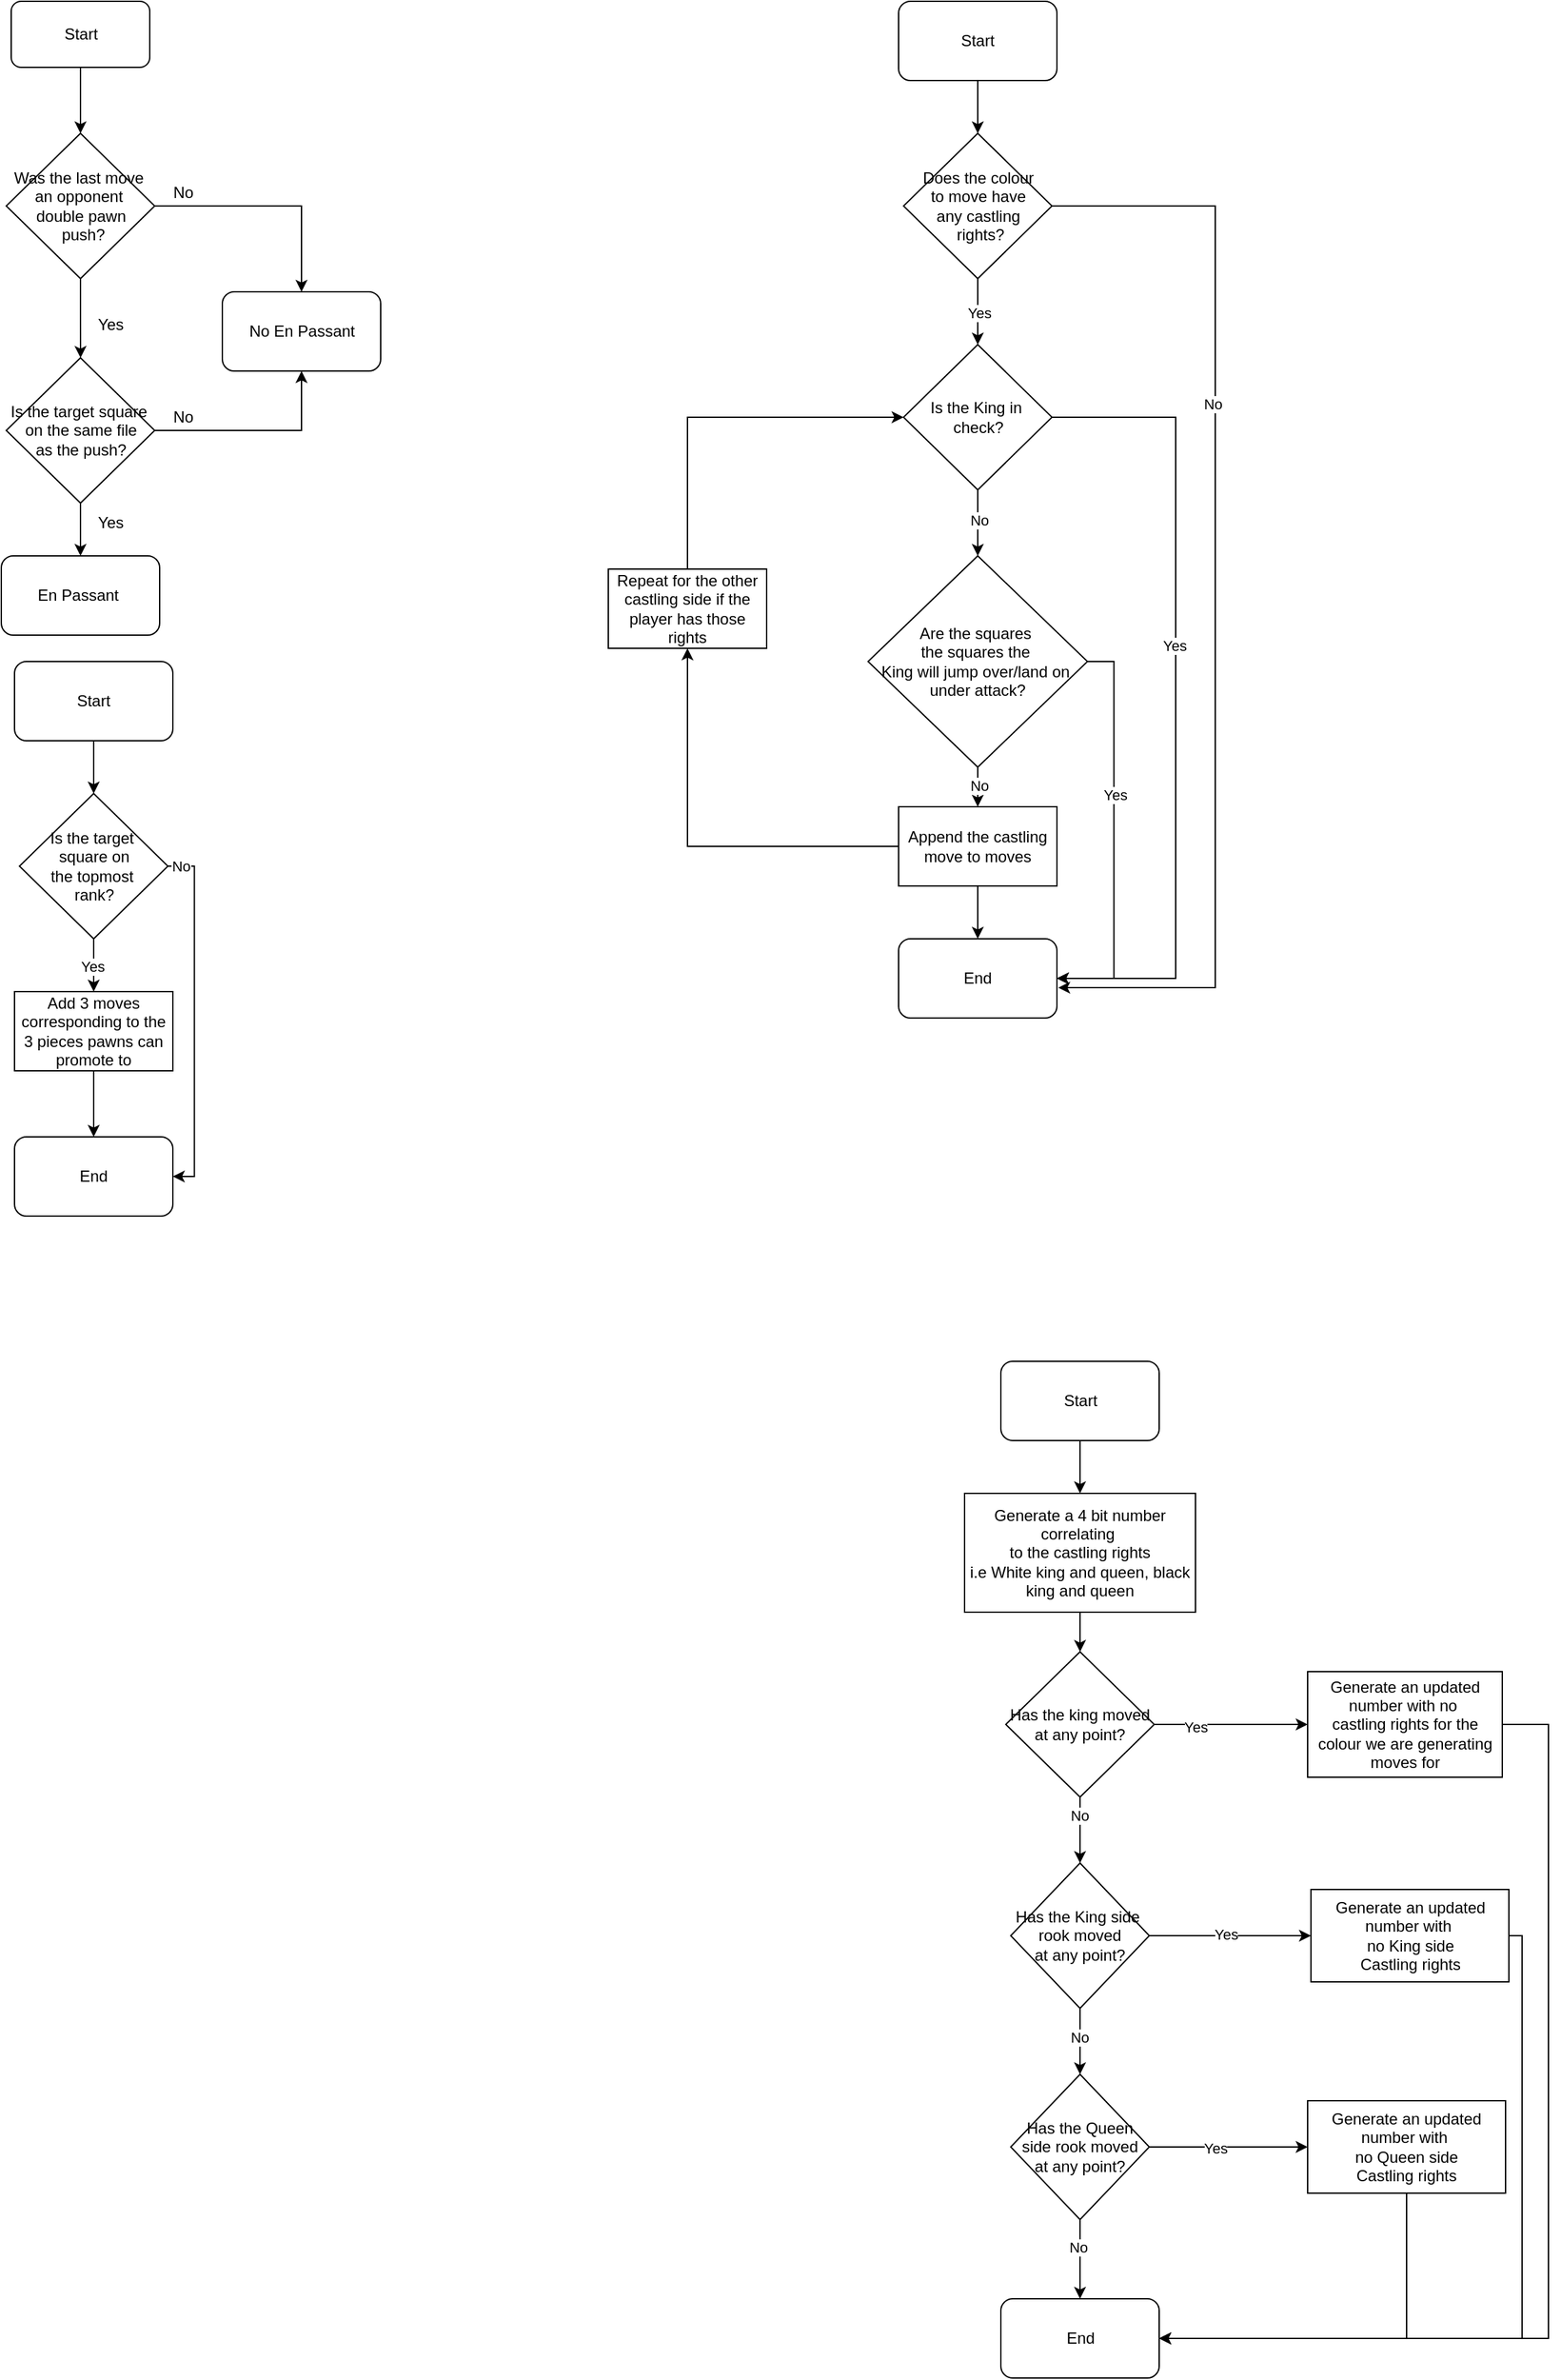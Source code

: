 <mxfile version="24.7.7">
  <diagram name="Page-1" id="AnZJ-VgA5yVrTW9MZJm3">
    <mxGraphModel dx="1434" dy="776" grid="1" gridSize="10" guides="1" tooltips="1" connect="1" arrows="1" fold="1" page="0" pageScale="1" pageWidth="850" pageHeight="1100" math="0" shadow="0">
      <root>
        <mxCell id="0" />
        <mxCell id="1" parent="0" />
        <mxCell id="x1u2FI-WfygvxfVKwwU5-16" value="" style="group" parent="1" vertex="1" connectable="0">
          <mxGeometry y="40" width="297.5" height="480" as="geometry" />
        </mxCell>
        <mxCell id="x1u2FI-WfygvxfVKwwU5-6" style="edgeStyle=orthogonalEdgeStyle;rounded=0;orthogonalLoop=1;jettySize=auto;html=1;exitX=0.5;exitY=1;exitDx=0;exitDy=0;entryX=0.5;entryY=0;entryDx=0;entryDy=0;" parent="x1u2FI-WfygvxfVKwwU5-16" source="x1u2FI-WfygvxfVKwwU5-1" target="x1u2FI-WfygvxfVKwwU5-2" edge="1">
          <mxGeometry relative="1" as="geometry" />
        </mxCell>
        <mxCell id="x1u2FI-WfygvxfVKwwU5-1" value="Start" style="rounded=1;whiteSpace=wrap;html=1;" parent="x1u2FI-WfygvxfVKwwU5-16" vertex="1">
          <mxGeometry x="7.5" width="105" height="50" as="geometry" />
        </mxCell>
        <mxCell id="x1u2FI-WfygvxfVKwwU5-7" style="edgeStyle=orthogonalEdgeStyle;rounded=0;orthogonalLoop=1;jettySize=auto;html=1;exitX=0.5;exitY=1;exitDx=0;exitDy=0;" parent="x1u2FI-WfygvxfVKwwU5-16" source="x1u2FI-WfygvxfVKwwU5-2" target="x1u2FI-WfygvxfVKwwU5-4" edge="1">
          <mxGeometry relative="1" as="geometry" />
        </mxCell>
        <mxCell id="x1u2FI-WfygvxfVKwwU5-12" style="edgeStyle=orthogonalEdgeStyle;rounded=0;orthogonalLoop=1;jettySize=auto;html=1;exitX=1;exitY=0.5;exitDx=0;exitDy=0;" parent="x1u2FI-WfygvxfVKwwU5-16" source="x1u2FI-WfygvxfVKwwU5-2" target="x1u2FI-WfygvxfVKwwU5-11" edge="1">
          <mxGeometry relative="1" as="geometry" />
        </mxCell>
        <mxCell id="x1u2FI-WfygvxfVKwwU5-2" value="Was the last move&amp;nbsp;&lt;div&gt;an opponent&amp;nbsp;&lt;/div&gt;&lt;div&gt;double pawn&lt;/div&gt;&lt;div&gt;&amp;nbsp;push?&lt;/div&gt;" style="rhombus;whiteSpace=wrap;html=1;" parent="x1u2FI-WfygvxfVKwwU5-16" vertex="1">
          <mxGeometry x="3.75" y="100" width="112.5" height="110" as="geometry" />
        </mxCell>
        <mxCell id="x1u2FI-WfygvxfVKwwU5-8" style="edgeStyle=orthogonalEdgeStyle;rounded=0;orthogonalLoop=1;jettySize=auto;html=1;exitX=0.5;exitY=1;exitDx=0;exitDy=0;entryX=0.5;entryY=0;entryDx=0;entryDy=0;" parent="x1u2FI-WfygvxfVKwwU5-16" source="x1u2FI-WfygvxfVKwwU5-4" target="x1u2FI-WfygvxfVKwwU5-5" edge="1">
          <mxGeometry relative="1" as="geometry" />
        </mxCell>
        <mxCell id="x1u2FI-WfygvxfVKwwU5-13" style="edgeStyle=orthogonalEdgeStyle;rounded=0;orthogonalLoop=1;jettySize=auto;html=1;exitX=1;exitY=0.5;exitDx=0;exitDy=0;entryX=0.5;entryY=1;entryDx=0;entryDy=0;" parent="x1u2FI-WfygvxfVKwwU5-16" source="x1u2FI-WfygvxfVKwwU5-4" target="x1u2FI-WfygvxfVKwwU5-11" edge="1">
          <mxGeometry relative="1" as="geometry" />
        </mxCell>
        <mxCell id="x1u2FI-WfygvxfVKwwU5-4" value="Is the target square&amp;nbsp;&lt;div&gt;on the same file&lt;/div&gt;&lt;div&gt;as the push?&lt;/div&gt;" style="rhombus;whiteSpace=wrap;html=1;" parent="x1u2FI-WfygvxfVKwwU5-16" vertex="1">
          <mxGeometry x="3.75" y="270" width="112.5" height="110" as="geometry" />
        </mxCell>
        <mxCell id="x1u2FI-WfygvxfVKwwU5-5" value="En Passant&amp;nbsp;" style="rounded=1;whiteSpace=wrap;html=1;" parent="x1u2FI-WfygvxfVKwwU5-16" vertex="1">
          <mxGeometry y="420" width="120" height="60" as="geometry" />
        </mxCell>
        <mxCell id="x1u2FI-WfygvxfVKwwU5-9" value="Yes" style="text;html=1;align=center;verticalAlign=middle;whiteSpace=wrap;rounded=0;" parent="x1u2FI-WfygvxfVKwwU5-16" vertex="1">
          <mxGeometry x="52.5" y="230" width="60" height="30" as="geometry" />
        </mxCell>
        <mxCell id="x1u2FI-WfygvxfVKwwU5-10" value="Yes" style="text;html=1;align=center;verticalAlign=middle;whiteSpace=wrap;rounded=0;" parent="x1u2FI-WfygvxfVKwwU5-16" vertex="1">
          <mxGeometry x="52.5" y="380" width="60" height="30" as="geometry" />
        </mxCell>
        <mxCell id="x1u2FI-WfygvxfVKwwU5-11" value="No En Passant" style="rounded=1;whiteSpace=wrap;html=1;" parent="x1u2FI-WfygvxfVKwwU5-16" vertex="1">
          <mxGeometry x="167.5" y="220" width="120" height="60" as="geometry" />
        </mxCell>
        <mxCell id="x1u2FI-WfygvxfVKwwU5-14" value="No" style="text;html=1;align=center;verticalAlign=middle;whiteSpace=wrap;rounded=0;" parent="x1u2FI-WfygvxfVKwwU5-16" vertex="1">
          <mxGeometry x="107.5" y="130" width="60" height="30" as="geometry" />
        </mxCell>
        <mxCell id="x1u2FI-WfygvxfVKwwU5-15" value="No" style="text;html=1;align=center;verticalAlign=middle;whiteSpace=wrap;rounded=0;" parent="x1u2FI-WfygvxfVKwwU5-16" vertex="1">
          <mxGeometry x="107.5" y="300" width="60" height="30" as="geometry" />
        </mxCell>
        <mxCell id="c7cIlQYbs1HFwCwv6L33-14" value="" style="group" vertex="1" connectable="0" parent="1">
          <mxGeometry x="10" y="540" width="120" height="420" as="geometry" />
        </mxCell>
        <mxCell id="c7cIlQYbs1HFwCwv6L33-3" style="edgeStyle=orthogonalEdgeStyle;rounded=0;orthogonalLoop=1;jettySize=auto;html=1;exitX=0.5;exitY=1;exitDx=0;exitDy=0;entryX=0.5;entryY=0;entryDx=0;entryDy=0;" edge="1" parent="c7cIlQYbs1HFwCwv6L33-14" source="x1u2FI-WfygvxfVKwwU5-17" target="c7cIlQYbs1HFwCwv6L33-2">
          <mxGeometry relative="1" as="geometry" />
        </mxCell>
        <mxCell id="x1u2FI-WfygvxfVKwwU5-17" value="Start" style="rounded=1;whiteSpace=wrap;html=1;" parent="c7cIlQYbs1HFwCwv6L33-14" vertex="1">
          <mxGeometry width="120" height="60" as="geometry" />
        </mxCell>
        <mxCell id="c7cIlQYbs1HFwCwv6L33-9" style="edgeStyle=orthogonalEdgeStyle;rounded=0;orthogonalLoop=1;jettySize=auto;html=1;exitX=1;exitY=0.5;exitDx=0;exitDy=0;entryX=1;entryY=0.5;entryDx=0;entryDy=0;" edge="1" parent="c7cIlQYbs1HFwCwv6L33-14" source="c7cIlQYbs1HFwCwv6L33-2" target="c7cIlQYbs1HFwCwv6L33-6">
          <mxGeometry relative="1" as="geometry">
            <mxPoint x="130" y="190" as="targetPoint" />
          </mxGeometry>
        </mxCell>
        <mxCell id="c7cIlQYbs1HFwCwv6L33-13" value="No" style="edgeLabel;html=1;align=center;verticalAlign=middle;resizable=0;points=[];" vertex="1" connectable="0" parent="c7cIlQYbs1HFwCwv6L33-9">
          <mxGeometry x="-0.899" relative="1" as="geometry">
            <mxPoint x="-4" as="offset" />
          </mxGeometry>
        </mxCell>
        <mxCell id="c7cIlQYbs1HFwCwv6L33-2" value="Is the target&amp;nbsp;&lt;div&gt;square on&lt;/div&gt;&lt;div&gt;the topmost&amp;nbsp;&lt;/div&gt;&lt;div&gt;rank?&lt;/div&gt;" style="rhombus;whiteSpace=wrap;html=1;" vertex="1" parent="c7cIlQYbs1HFwCwv6L33-14">
          <mxGeometry x="3.75" y="100" width="112.5" height="110" as="geometry" />
        </mxCell>
        <mxCell id="c7cIlQYbs1HFwCwv6L33-4" value="" style="endArrow=classic;html=1;rounded=0;exitX=0.5;exitY=1;exitDx=0;exitDy=0;" edge="1" parent="c7cIlQYbs1HFwCwv6L33-14" source="c7cIlQYbs1HFwCwv6L33-2">
          <mxGeometry width="50" height="50" relative="1" as="geometry">
            <mxPoint x="-10" y="380" as="sourcePoint" />
            <mxPoint x="60" y="250" as="targetPoint" />
          </mxGeometry>
        </mxCell>
        <mxCell id="c7cIlQYbs1HFwCwv6L33-11" value="Yes" style="edgeLabel;html=1;align=center;verticalAlign=middle;resizable=0;points=[];" vertex="1" connectable="0" parent="c7cIlQYbs1HFwCwv6L33-4">
          <mxGeometry x="0.05" y="-1" relative="1" as="geometry">
            <mxPoint as="offset" />
          </mxGeometry>
        </mxCell>
        <mxCell id="c7cIlQYbs1HFwCwv6L33-7" style="edgeStyle=orthogonalEdgeStyle;rounded=0;orthogonalLoop=1;jettySize=auto;html=1;exitX=0.5;exitY=1;exitDx=0;exitDy=0;entryX=0.5;entryY=0;entryDx=0;entryDy=0;" edge="1" parent="c7cIlQYbs1HFwCwv6L33-14" source="c7cIlQYbs1HFwCwv6L33-5" target="c7cIlQYbs1HFwCwv6L33-6">
          <mxGeometry relative="1" as="geometry" />
        </mxCell>
        <mxCell id="c7cIlQYbs1HFwCwv6L33-5" value="Add 3 moves corresponding to the 3 pieces pawns can promote to" style="rounded=0;whiteSpace=wrap;html=1;" vertex="1" parent="c7cIlQYbs1HFwCwv6L33-14">
          <mxGeometry y="250" width="120" height="60" as="geometry" />
        </mxCell>
        <mxCell id="c7cIlQYbs1HFwCwv6L33-6" value="End" style="rounded=1;whiteSpace=wrap;html=1;" vertex="1" parent="c7cIlQYbs1HFwCwv6L33-14">
          <mxGeometry y="360" width="120" height="60" as="geometry" />
        </mxCell>
        <mxCell id="c7cIlQYbs1HFwCwv6L33-53" value="" style="group" vertex="1" connectable="0" parent="1">
          <mxGeometry x="730" y="1070" width="442.5" height="770" as="geometry" />
        </mxCell>
        <mxCell id="c7cIlQYbs1HFwCwv6L33-15" value="Start" style="rounded=1;whiteSpace=wrap;html=1;" vertex="1" parent="c7cIlQYbs1HFwCwv6L33-53">
          <mxGeometry x="27.5" width="120" height="60" as="geometry" />
        </mxCell>
        <mxCell id="c7cIlQYbs1HFwCwv6L33-16" value="" style="endArrow=classic;html=1;rounded=0;exitX=0.5;exitY=1;exitDx=0;exitDy=0;entryX=0.5;entryY=0;entryDx=0;entryDy=0;" edge="1" parent="c7cIlQYbs1HFwCwv6L33-53" source="c7cIlQYbs1HFwCwv6L33-15" target="c7cIlQYbs1HFwCwv6L33-28">
          <mxGeometry width="50" height="50" relative="1" as="geometry">
            <mxPoint x="2.5" y="260" as="sourcePoint" />
            <mxPoint x="87.5" y="120" as="targetPoint" />
          </mxGeometry>
        </mxCell>
        <mxCell id="c7cIlQYbs1HFwCwv6L33-20" style="edgeStyle=orthogonalEdgeStyle;rounded=0;orthogonalLoop=1;jettySize=auto;html=1;exitX=1;exitY=0.5;exitDx=0;exitDy=0;entryX=0;entryY=0.5;entryDx=0;entryDy=0;" edge="1" parent="c7cIlQYbs1HFwCwv6L33-53" source="c7cIlQYbs1HFwCwv6L33-18" target="c7cIlQYbs1HFwCwv6L33-34">
          <mxGeometry relative="1" as="geometry">
            <mxPoint x="302.5" y="305" as="targetPoint" />
          </mxGeometry>
        </mxCell>
        <mxCell id="c7cIlQYbs1HFwCwv6L33-22" value="Yes" style="edgeLabel;html=1;align=center;verticalAlign=middle;resizable=0;points=[];" vertex="1" connectable="0" parent="c7cIlQYbs1HFwCwv6L33-20">
          <mxGeometry x="-0.468" y="-2" relative="1" as="geometry">
            <mxPoint as="offset" />
          </mxGeometry>
        </mxCell>
        <mxCell id="c7cIlQYbs1HFwCwv6L33-32" style="edgeStyle=orthogonalEdgeStyle;rounded=0;orthogonalLoop=1;jettySize=auto;html=1;exitX=0.5;exitY=1;exitDx=0;exitDy=0;entryX=0.5;entryY=0;entryDx=0;entryDy=0;" edge="1" parent="c7cIlQYbs1HFwCwv6L33-53" source="c7cIlQYbs1HFwCwv6L33-18" target="c7cIlQYbs1HFwCwv6L33-26">
          <mxGeometry relative="1" as="geometry" />
        </mxCell>
        <mxCell id="c7cIlQYbs1HFwCwv6L33-33" value="No" style="edgeLabel;html=1;align=center;verticalAlign=middle;resizable=0;points=[];" vertex="1" connectable="0" parent="c7cIlQYbs1HFwCwv6L33-32">
          <mxGeometry x="-0.467" y="-1" relative="1" as="geometry">
            <mxPoint as="offset" />
          </mxGeometry>
        </mxCell>
        <mxCell id="c7cIlQYbs1HFwCwv6L33-18" value="Has the king moved at any point?" style="rhombus;whiteSpace=wrap;html=1;" vertex="1" parent="c7cIlQYbs1HFwCwv6L33-53">
          <mxGeometry x="31.25" y="220" width="112.5" height="110" as="geometry" />
        </mxCell>
        <mxCell id="c7cIlQYbs1HFwCwv6L33-38" style="edgeStyle=orthogonalEdgeStyle;rounded=0;orthogonalLoop=1;jettySize=auto;html=1;exitX=0.5;exitY=1;exitDx=0;exitDy=0;entryX=0.5;entryY=0;entryDx=0;entryDy=0;" edge="1" parent="c7cIlQYbs1HFwCwv6L33-53" source="c7cIlQYbs1HFwCwv6L33-26" target="c7cIlQYbs1HFwCwv6L33-36">
          <mxGeometry relative="1" as="geometry" />
        </mxCell>
        <mxCell id="c7cIlQYbs1HFwCwv6L33-39" value="No" style="edgeLabel;html=1;align=center;verticalAlign=middle;resizable=0;points=[];" vertex="1" connectable="0" parent="c7cIlQYbs1HFwCwv6L33-38">
          <mxGeometry x="-0.12" y="-1" relative="1" as="geometry">
            <mxPoint as="offset" />
          </mxGeometry>
        </mxCell>
        <mxCell id="c7cIlQYbs1HFwCwv6L33-41" style="edgeStyle=orthogonalEdgeStyle;rounded=0;orthogonalLoop=1;jettySize=auto;html=1;exitX=1;exitY=0.5;exitDx=0;exitDy=0;entryX=0;entryY=0.5;entryDx=0;entryDy=0;" edge="1" parent="c7cIlQYbs1HFwCwv6L33-53" source="c7cIlQYbs1HFwCwv6L33-26" target="c7cIlQYbs1HFwCwv6L33-40">
          <mxGeometry relative="1" as="geometry" />
        </mxCell>
        <mxCell id="c7cIlQYbs1HFwCwv6L33-42" value="Yes" style="edgeLabel;html=1;align=center;verticalAlign=middle;resizable=0;points=[];" vertex="1" connectable="0" parent="c7cIlQYbs1HFwCwv6L33-41">
          <mxGeometry x="-0.078" y="1" relative="1" as="geometry">
            <mxPoint x="1" as="offset" />
          </mxGeometry>
        </mxCell>
        <mxCell id="c7cIlQYbs1HFwCwv6L33-26" value="Has the King side&amp;nbsp;&lt;div&gt;rook moved&lt;/div&gt;&lt;div&gt;at any point?&lt;/div&gt;" style="rhombus;whiteSpace=wrap;html=1;" vertex="1" parent="c7cIlQYbs1HFwCwv6L33-53">
          <mxGeometry x="35" y="380" width="105" height="110" as="geometry" />
        </mxCell>
        <mxCell id="c7cIlQYbs1HFwCwv6L33-29" style="edgeStyle=orthogonalEdgeStyle;rounded=0;orthogonalLoop=1;jettySize=auto;html=1;exitX=0.5;exitY=1;exitDx=0;exitDy=0;" edge="1" parent="c7cIlQYbs1HFwCwv6L33-53" source="c7cIlQYbs1HFwCwv6L33-28" target="c7cIlQYbs1HFwCwv6L33-18">
          <mxGeometry relative="1" as="geometry" />
        </mxCell>
        <mxCell id="c7cIlQYbs1HFwCwv6L33-28" value="Generate a 4 bit number correlating&amp;nbsp;&lt;div&gt;to the castling rights&lt;/div&gt;&lt;div&gt;i.e White king and queen, black&lt;/div&gt;&lt;div&gt;king and queen&lt;/div&gt;" style="rounded=0;whiteSpace=wrap;html=1;" vertex="1" parent="c7cIlQYbs1HFwCwv6L33-53">
          <mxGeometry y="100" width="175" height="90" as="geometry" />
        </mxCell>
        <mxCell id="c7cIlQYbs1HFwCwv6L33-52" style="edgeStyle=orthogonalEdgeStyle;rounded=0;orthogonalLoop=1;jettySize=auto;html=1;exitX=1;exitY=0.5;exitDx=0;exitDy=0;entryX=1;entryY=0.5;entryDx=0;entryDy=0;" edge="1" parent="c7cIlQYbs1HFwCwv6L33-53" source="c7cIlQYbs1HFwCwv6L33-34" target="c7cIlQYbs1HFwCwv6L33-49">
          <mxGeometry relative="1" as="geometry">
            <Array as="points">
              <mxPoint x="442.5" y="275" />
              <mxPoint x="442.5" y="740" />
            </Array>
          </mxGeometry>
        </mxCell>
        <mxCell id="c7cIlQYbs1HFwCwv6L33-34" value="Generate an updated&lt;div&gt;number with no&amp;nbsp;&lt;/div&gt;&lt;div&gt;castling rights for the&lt;/div&gt;&lt;div&gt;colour we are generating moves for&lt;/div&gt;" style="rounded=0;whiteSpace=wrap;html=1;" vertex="1" parent="c7cIlQYbs1HFwCwv6L33-53">
          <mxGeometry x="260" y="235" width="147.5" height="80" as="geometry" />
        </mxCell>
        <mxCell id="c7cIlQYbs1HFwCwv6L33-44" style="edgeStyle=orthogonalEdgeStyle;rounded=0;orthogonalLoop=1;jettySize=auto;html=1;exitX=1;exitY=0.5;exitDx=0;exitDy=0;entryX=0;entryY=0.5;entryDx=0;entryDy=0;" edge="1" parent="c7cIlQYbs1HFwCwv6L33-53" source="c7cIlQYbs1HFwCwv6L33-36" target="c7cIlQYbs1HFwCwv6L33-43">
          <mxGeometry relative="1" as="geometry" />
        </mxCell>
        <mxCell id="c7cIlQYbs1HFwCwv6L33-45" value="Yes" style="edgeLabel;html=1;align=center;verticalAlign=middle;resizable=0;points=[];" vertex="1" connectable="0" parent="c7cIlQYbs1HFwCwv6L33-44">
          <mxGeometry x="-0.192" y="-1" relative="1" as="geometry">
            <mxPoint x="1" as="offset" />
          </mxGeometry>
        </mxCell>
        <mxCell id="c7cIlQYbs1HFwCwv6L33-36" value="Has the Queen side&amp;nbsp;&lt;span style=&quot;background-color: initial;&quot;&gt;rook moved&lt;/span&gt;&lt;div&gt;at any point?&lt;/div&gt;" style="rhombus;whiteSpace=wrap;html=1;" vertex="1" parent="c7cIlQYbs1HFwCwv6L33-53">
          <mxGeometry x="35" y="540" width="105" height="110" as="geometry" />
        </mxCell>
        <mxCell id="c7cIlQYbs1HFwCwv6L33-51" style="edgeStyle=orthogonalEdgeStyle;rounded=0;orthogonalLoop=1;jettySize=auto;html=1;exitX=1;exitY=0.5;exitDx=0;exitDy=0;entryX=1;entryY=0.5;entryDx=0;entryDy=0;" edge="1" parent="c7cIlQYbs1HFwCwv6L33-53" source="c7cIlQYbs1HFwCwv6L33-40" target="c7cIlQYbs1HFwCwv6L33-49">
          <mxGeometry relative="1" as="geometry">
            <Array as="points">
              <mxPoint x="422.5" y="435" />
              <mxPoint x="422.5" y="740" />
            </Array>
          </mxGeometry>
        </mxCell>
        <mxCell id="c7cIlQYbs1HFwCwv6L33-40" value="Generate an updated number with&amp;nbsp;&lt;div&gt;no King side&lt;/div&gt;&lt;div&gt;Castling rights&lt;/div&gt;" style="rounded=0;whiteSpace=wrap;html=1;" vertex="1" parent="c7cIlQYbs1HFwCwv6L33-53">
          <mxGeometry x="262.5" y="400" width="150" height="70" as="geometry" />
        </mxCell>
        <mxCell id="c7cIlQYbs1HFwCwv6L33-50" style="edgeStyle=orthogonalEdgeStyle;rounded=0;orthogonalLoop=1;jettySize=auto;html=1;exitX=0.5;exitY=1;exitDx=0;exitDy=0;entryX=1;entryY=0.5;entryDx=0;entryDy=0;" edge="1" parent="c7cIlQYbs1HFwCwv6L33-53" source="c7cIlQYbs1HFwCwv6L33-43" target="c7cIlQYbs1HFwCwv6L33-49">
          <mxGeometry relative="1" as="geometry" />
        </mxCell>
        <mxCell id="c7cIlQYbs1HFwCwv6L33-43" value="Generate an updated number with&amp;nbsp;&lt;div&gt;no Queen side&lt;/div&gt;&lt;div&gt;Castling rights&lt;/div&gt;" style="rounded=0;whiteSpace=wrap;html=1;" vertex="1" parent="c7cIlQYbs1HFwCwv6L33-53">
          <mxGeometry x="260" y="560" width="150" height="70" as="geometry" />
        </mxCell>
        <mxCell id="c7cIlQYbs1HFwCwv6L33-46" value="" style="endArrow=classic;html=1;rounded=0;exitX=0.5;exitY=1;exitDx=0;exitDy=0;" edge="1" parent="c7cIlQYbs1HFwCwv6L33-53" source="c7cIlQYbs1HFwCwv6L33-36">
          <mxGeometry width="50" height="50" relative="1" as="geometry">
            <mxPoint x="2.5" y="620" as="sourcePoint" />
            <mxPoint x="87.5" y="710" as="targetPoint" />
          </mxGeometry>
        </mxCell>
        <mxCell id="c7cIlQYbs1HFwCwv6L33-47" value="No" style="edgeLabel;html=1;align=center;verticalAlign=middle;resizable=0;points=[];" vertex="1" connectable="0" parent="c7cIlQYbs1HFwCwv6L33-46">
          <mxGeometry x="-0.3" y="-2" relative="1" as="geometry">
            <mxPoint as="offset" />
          </mxGeometry>
        </mxCell>
        <mxCell id="c7cIlQYbs1HFwCwv6L33-49" value="End" style="rounded=1;whiteSpace=wrap;html=1;" vertex="1" parent="c7cIlQYbs1HFwCwv6L33-53">
          <mxGeometry x="27.5" y="710" width="120" height="60" as="geometry" />
        </mxCell>
        <mxCell id="c7cIlQYbs1HFwCwv6L33-58" style="edgeStyle=orthogonalEdgeStyle;rounded=0;orthogonalLoop=1;jettySize=auto;html=1;exitX=0.5;exitY=1;exitDx=0;exitDy=0;entryX=0.5;entryY=0;entryDx=0;entryDy=0;" edge="1" parent="1" source="c7cIlQYbs1HFwCwv6L33-54" target="c7cIlQYbs1HFwCwv6L33-57">
          <mxGeometry relative="1" as="geometry" />
        </mxCell>
        <mxCell id="c7cIlQYbs1HFwCwv6L33-54" value="Start" style="rounded=1;whiteSpace=wrap;html=1;" vertex="1" parent="1">
          <mxGeometry x="680" y="40" width="120" height="60" as="geometry" />
        </mxCell>
        <mxCell id="c7cIlQYbs1HFwCwv6L33-59" style="edgeStyle=orthogonalEdgeStyle;rounded=0;orthogonalLoop=1;jettySize=auto;html=1;exitX=0.5;exitY=1;exitDx=0;exitDy=0;" edge="1" parent="1" source="c7cIlQYbs1HFwCwv6L33-57">
          <mxGeometry relative="1" as="geometry">
            <mxPoint x="740" y="300" as="targetPoint" />
          </mxGeometry>
        </mxCell>
        <mxCell id="c7cIlQYbs1HFwCwv6L33-73" value="Yes" style="edgeLabel;html=1;align=center;verticalAlign=middle;resizable=0;points=[];" vertex="1" connectable="0" parent="c7cIlQYbs1HFwCwv6L33-59">
          <mxGeometry x="0.05" relative="1" as="geometry">
            <mxPoint as="offset" />
          </mxGeometry>
        </mxCell>
        <mxCell id="c7cIlQYbs1HFwCwv6L33-60" style="edgeStyle=orthogonalEdgeStyle;rounded=0;orthogonalLoop=1;jettySize=auto;html=1;exitX=1;exitY=0.5;exitDx=0;exitDy=0;entryX=1.008;entryY=0.617;entryDx=0;entryDy=0;entryPerimeter=0;" edge="1" parent="1" source="c7cIlQYbs1HFwCwv6L33-57" target="c7cIlQYbs1HFwCwv6L33-81">
          <mxGeometry relative="1" as="geometry">
            <mxPoint x="850" y="195" as="targetPoint" />
            <Array as="points">
              <mxPoint x="920" y="195" />
              <mxPoint x="920" y="787" />
            </Array>
          </mxGeometry>
        </mxCell>
        <mxCell id="c7cIlQYbs1HFwCwv6L33-76" value="No" style="edgeLabel;html=1;align=center;verticalAlign=middle;resizable=0;points=[];" vertex="1" connectable="0" parent="c7cIlQYbs1HFwCwv6L33-60">
          <mxGeometry x="-0.346" y="-2" relative="1" as="geometry">
            <mxPoint as="offset" />
          </mxGeometry>
        </mxCell>
        <mxCell id="c7cIlQYbs1HFwCwv6L33-57" value="Does the colour&lt;div&gt;to move have&lt;/div&gt;&lt;div&gt;any castling&lt;/div&gt;&lt;div&gt;&amp;nbsp;rights?&lt;/div&gt;" style="rhombus;whiteSpace=wrap;html=1;" vertex="1" parent="1">
          <mxGeometry x="683.75" y="140" width="112.5" height="110" as="geometry" />
        </mxCell>
        <mxCell id="c7cIlQYbs1HFwCwv6L33-63" style="edgeStyle=orthogonalEdgeStyle;rounded=0;orthogonalLoop=1;jettySize=auto;html=1;exitX=0.5;exitY=1;exitDx=0;exitDy=0;" edge="1" parent="1" source="c7cIlQYbs1HFwCwv6L33-62">
          <mxGeometry relative="1" as="geometry">
            <mxPoint x="740" y="460" as="targetPoint" />
          </mxGeometry>
        </mxCell>
        <mxCell id="c7cIlQYbs1HFwCwv6L33-74" value="No" style="edgeLabel;html=1;align=center;verticalAlign=middle;resizable=0;points=[];" vertex="1" connectable="0" parent="c7cIlQYbs1HFwCwv6L33-63">
          <mxGeometry x="-0.089" y="1" relative="1" as="geometry">
            <mxPoint as="offset" />
          </mxGeometry>
        </mxCell>
        <mxCell id="c7cIlQYbs1HFwCwv6L33-64" style="edgeStyle=orthogonalEdgeStyle;rounded=0;orthogonalLoop=1;jettySize=auto;html=1;exitX=1;exitY=0.5;exitDx=0;exitDy=0;entryX=1;entryY=0.5;entryDx=0;entryDy=0;" edge="1" parent="1" source="c7cIlQYbs1HFwCwv6L33-62" target="c7cIlQYbs1HFwCwv6L33-81">
          <mxGeometry relative="1" as="geometry">
            <mxPoint x="850" y="355" as="targetPoint" />
            <Array as="points">
              <mxPoint x="890" y="355" />
              <mxPoint x="890" y="780" />
            </Array>
          </mxGeometry>
        </mxCell>
        <mxCell id="c7cIlQYbs1HFwCwv6L33-77" value="Yes" style="edgeLabel;html=1;align=center;verticalAlign=middle;resizable=0;points=[];" vertex="1" connectable="0" parent="c7cIlQYbs1HFwCwv6L33-64">
          <mxGeometry x="-0.124" y="-1" relative="1" as="geometry">
            <mxPoint as="offset" />
          </mxGeometry>
        </mxCell>
        <mxCell id="c7cIlQYbs1HFwCwv6L33-62" value="Is the King in&amp;nbsp;&lt;div&gt;check?&lt;/div&gt;" style="rhombus;whiteSpace=wrap;html=1;" vertex="1" parent="1">
          <mxGeometry x="683.75" y="300" width="112.5" height="110" as="geometry" />
        </mxCell>
        <mxCell id="c7cIlQYbs1HFwCwv6L33-69" style="edgeStyle=orthogonalEdgeStyle;rounded=0;orthogonalLoop=1;jettySize=auto;html=1;exitX=0.5;exitY=1;exitDx=0;exitDy=0;" edge="1" parent="1" source="c7cIlQYbs1HFwCwv6L33-66" target="c7cIlQYbs1HFwCwv6L33-68">
          <mxGeometry relative="1" as="geometry" />
        </mxCell>
        <mxCell id="c7cIlQYbs1HFwCwv6L33-75" value="No" style="edgeLabel;html=1;align=center;verticalAlign=middle;resizable=0;points=[];" vertex="1" connectable="0" parent="c7cIlQYbs1HFwCwv6L33-69">
          <mxGeometry x="-0.44" y="1" relative="1" as="geometry">
            <mxPoint as="offset" />
          </mxGeometry>
        </mxCell>
        <mxCell id="c7cIlQYbs1HFwCwv6L33-79" style="edgeStyle=orthogonalEdgeStyle;rounded=0;orthogonalLoop=1;jettySize=auto;html=1;exitX=1;exitY=0.5;exitDx=0;exitDy=0;entryX=1;entryY=0.5;entryDx=0;entryDy=0;" edge="1" parent="1" source="c7cIlQYbs1HFwCwv6L33-66" target="c7cIlQYbs1HFwCwv6L33-81">
          <mxGeometry relative="1" as="geometry">
            <mxPoint x="870" y="540" as="targetPoint" />
          </mxGeometry>
        </mxCell>
        <mxCell id="c7cIlQYbs1HFwCwv6L33-80" value="Yes" style="edgeLabel;html=1;align=center;verticalAlign=middle;resizable=0;points=[];" vertex="1" connectable="0" parent="c7cIlQYbs1HFwCwv6L33-79">
          <mxGeometry x="-0.203" y="1" relative="1" as="geometry">
            <mxPoint as="offset" />
          </mxGeometry>
        </mxCell>
        <mxCell id="c7cIlQYbs1HFwCwv6L33-66" value="Are the squares&amp;nbsp;&lt;div&gt;the squares the&amp;nbsp;&lt;/div&gt;&lt;div&gt;King will jump over/land on&amp;nbsp;&lt;/div&gt;&lt;div&gt;under attack?&lt;/div&gt;" style="rhombus;whiteSpace=wrap;html=1;" vertex="1" parent="1">
          <mxGeometry x="656.88" y="460" width="166.25" height="160" as="geometry" />
        </mxCell>
        <mxCell id="c7cIlQYbs1HFwCwv6L33-70" style="edgeStyle=orthogonalEdgeStyle;rounded=0;orthogonalLoop=1;jettySize=auto;html=1;exitX=0;exitY=0.5;exitDx=0;exitDy=0;" edge="1" parent="1" source="c7cIlQYbs1HFwCwv6L33-68" target="c7cIlQYbs1HFwCwv6L33-71">
          <mxGeometry relative="1" as="geometry">
            <mxPoint x="530" y="530" as="targetPoint" />
          </mxGeometry>
        </mxCell>
        <mxCell id="c7cIlQYbs1HFwCwv6L33-82" style="edgeStyle=orthogonalEdgeStyle;rounded=0;orthogonalLoop=1;jettySize=auto;html=1;exitX=0.5;exitY=1;exitDx=0;exitDy=0;entryX=0.5;entryY=0;entryDx=0;entryDy=0;" edge="1" parent="1" source="c7cIlQYbs1HFwCwv6L33-68" target="c7cIlQYbs1HFwCwv6L33-81">
          <mxGeometry relative="1" as="geometry" />
        </mxCell>
        <mxCell id="c7cIlQYbs1HFwCwv6L33-68" value="Append the castling move to moves" style="rounded=0;whiteSpace=wrap;html=1;" vertex="1" parent="1">
          <mxGeometry x="680.01" y="650" width="120" height="60" as="geometry" />
        </mxCell>
        <mxCell id="c7cIlQYbs1HFwCwv6L33-72" style="edgeStyle=orthogonalEdgeStyle;rounded=0;orthogonalLoop=1;jettySize=auto;html=1;exitX=0.5;exitY=0;exitDx=0;exitDy=0;entryX=0;entryY=0.5;entryDx=0;entryDy=0;" edge="1" parent="1" source="c7cIlQYbs1HFwCwv6L33-71" target="c7cIlQYbs1HFwCwv6L33-62">
          <mxGeometry relative="1" as="geometry" />
        </mxCell>
        <mxCell id="c7cIlQYbs1HFwCwv6L33-71" value="Repeat for the other&lt;div&gt;castling side if the&lt;/div&gt;&lt;div&gt;player has those rights&lt;/div&gt;" style="rounded=0;whiteSpace=wrap;html=1;" vertex="1" parent="1">
          <mxGeometry x="460" y="470" width="120" height="60" as="geometry" />
        </mxCell>
        <mxCell id="c7cIlQYbs1HFwCwv6L33-81" value="End" style="rounded=1;whiteSpace=wrap;html=1;" vertex="1" parent="1">
          <mxGeometry x="680" y="750" width="120" height="60" as="geometry" />
        </mxCell>
      </root>
    </mxGraphModel>
  </diagram>
</mxfile>
